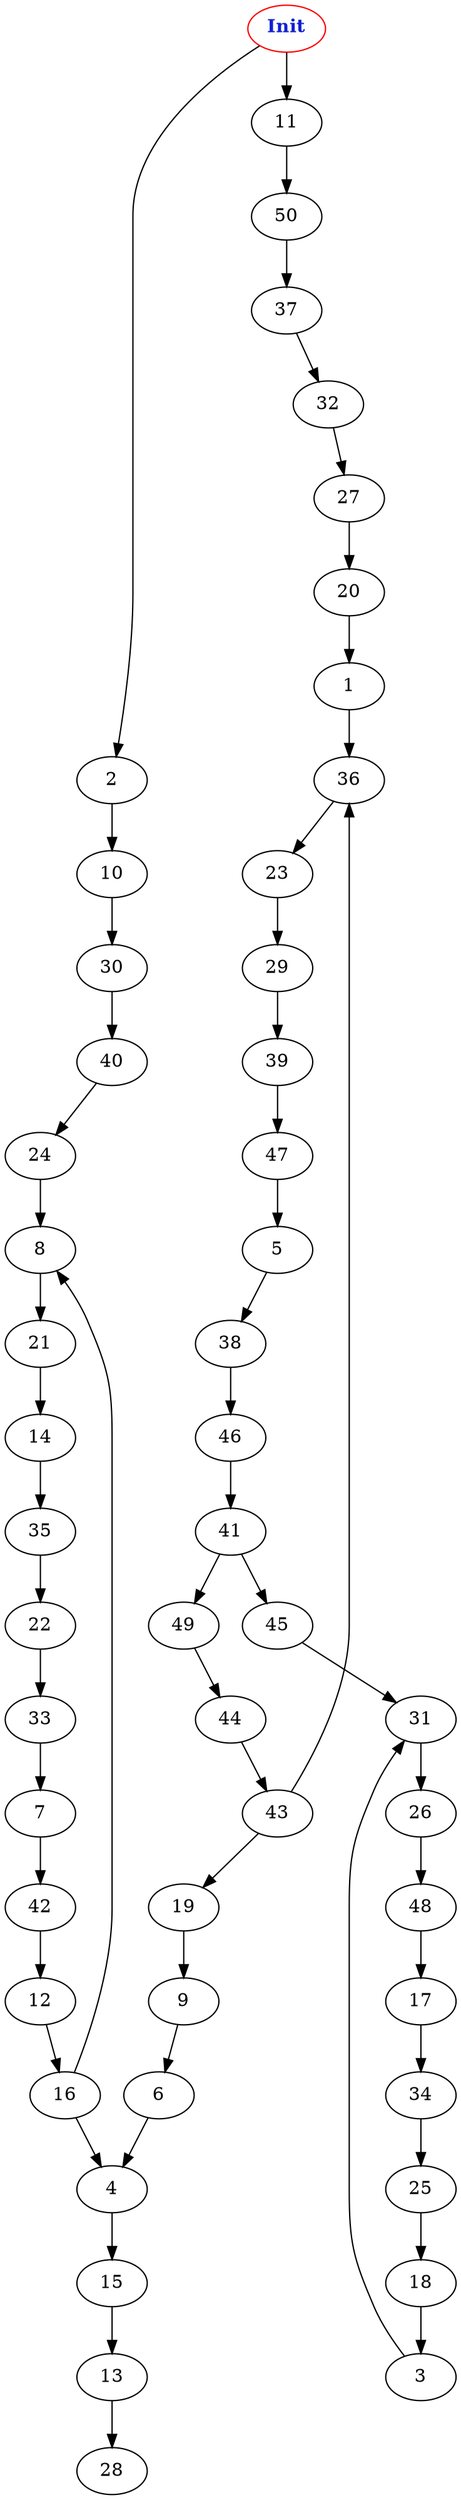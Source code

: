 digraph "Net Graph with 51 nodes" {
edge ["class"="link-class"]
"0" ["color"="red","label"=<<b>Init</b>>,"fontcolor"="#1020d0"]
"0" -> "2" ["weight"="1.0"]
"0" -> "11" ["weight"="2.0"]
"2" -> "10" ["weight"="5.0"]
"11" -> "50" ["weight"="7.0"]
"5" -> "38" ["weight"="1.0"]
"38" -> "46" ["weight"="4.0"]
"10" -> "30" ["weight"="5.0"]
"30" -> "40" ["weight"="3.0"]
"14" -> "35" ["weight"="1.0"]
"35" -> "22" ["weight"="8.0"]
"1" -> "36" ["weight"="2.0"]
"36" -> "23" ["weight"="1.0"]
"6" -> "4" ["weight"="7.0"]
"4" -> "15" ["weight"="2.0"]
"15" -> "13" ["weight"="1.0"]
"9" -> "6" ["weight"="4.0"]
"8" -> "21" ["weight"="5.0"]
"21" -> "14" ["weight"="7.0"]
"42" -> "12" ["weight"="1.0"]
"12" -> "16" ["weight"="5.0"]
"16" -> "8" ["weight"="1.0"]
"16" -> "4" ["weight"="7.0"]
"24" -> "8" ["weight"="4.0"]
"37" -> "32" ["weight"="1.0"]
"32" -> "27" ["weight"="1.0"]
"27" -> "20" ["weight"="8.0"]
"20" -> "1" ["weight"="5.0"]
"25" -> "18" ["weight"="3.0"]
"18" -> "3" ["weight"="4.0"]
"3" -> "31" ["weight"="1.0"]
"31" -> "26" ["weight"="5.0"]
"46" -> "41" ["weight"="2.0"]
"41" -> "49" ["weight"="3.0"]
"41" -> "45" ["weight"="2.0"]
"49" -> "44" ["weight"="3.0"]
"45" -> "31" ["weight"="8.0"]
"29" -> "39" ["weight"="2.0"]
"39" -> "47" ["weight"="4.0"]
"33" -> "7" ["weight"="7.0"]
"7" -> "42" ["weight"="5.0"]
"13" -> "28" ["weight"="8.0"]
"26" -> "48" ["weight"="1.0"]
"48" -> "17" ["weight"="1.0"]
"17" -> "34" ["weight"="7.0"]
"34" -> "25" ["weight"="8.0"]
"22" -> "33" ["weight"="9.0"]
"44" -> "43" ["weight"="3.0"]
"43" -> "36" ["weight"="6.0"]
"43" -> "19" ["weight"="1.0"]
"23" -> "29" ["weight"="2.0"]
"19" -> "9" ["weight"="5.0"]
"47" -> "5" ["weight"="1.0"]
"50" -> "37" ["weight"="3.0"]
"40" -> "24" ["weight"="1.0"]
}